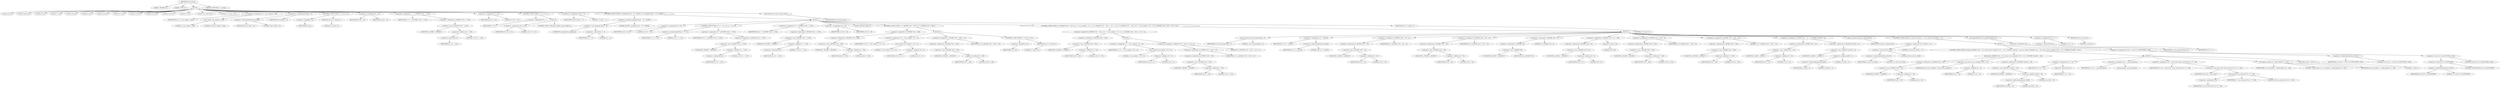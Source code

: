 digraph tftp_connect {  
"1000115" [label = "(METHOD,tftp_connect)" ]
"1000116" [label = "(PARAM,_DWORD *a1)" ]
"1000117" [label = "(PARAM,_BYTE *a2)" ]
"1000118" [label = "(BLOCK,,)" ]
"1000119" [label = "(LOCAL,v4: int)" ]
"1000120" [label = "(LOCAL,result: int)" ]
"1000121" [label = "(LOCAL,v6: int)" ]
"1000122" [label = "(LOCAL,v7: int)" ]
"1000123" [label = "(LOCAL,v8: int)" ]
"1000124" [label = "(LOCAL,v9: int)" ]
"1000125" [label = "(LOCAL,v10: int)" ]
"1000126" [label = "(LOCAL,v11: int)" ]
"1000127" [label = "(LOCAL,v12: int)" ]
"1000128" [label = "(LOCAL,v13: int)" ]
"1000129" [label = "(LOCAL,v14: int *)" ]
"1000130" [label = "(LOCAL,v15: int)" ]
"1000131" [label = "(LOCAL,v16: const char *)" ]
"1000132" [label = "(LOCAL,v17: char [ 128 ])" ]
"1000133" [label = "(<operator>.assignment,v4 = Curl_ccalloc(1, 336))" ]
"1000134" [label = "(IDENTIFIER,v4,v4 = Curl_ccalloc(1, 336))" ]
"1000135" [label = "(Curl_ccalloc,Curl_ccalloc(1, 336))" ]
"1000136" [label = "(LITERAL,1,Curl_ccalloc(1, 336))" ]
"1000137" [label = "(LITERAL,336,Curl_ccalloc(1, 336))" ]
"1000138" [label = "(<operator>.assignment,a1[188] = v4)" ]
"1000139" [label = "(<operator>.indirectIndexAccess,a1[188])" ]
"1000140" [label = "(IDENTIFIER,a1,a1[188] = v4)" ]
"1000141" [label = "(LITERAL,188,a1[188] = v4)" ]
"1000142" [label = "(IDENTIFIER,v4,a1[188] = v4)" ]
"1000143" [label = "(CONTROL_STRUCTURE,if ( !v4 ),if ( !v4 ))" ]
"1000144" [label = "(<operator>.logicalNot,!v4)" ]
"1000145" [label = "(IDENTIFIER,v4,!v4)" ]
"1000146" [label = "(RETURN,return 27;,return 27;)" ]
"1000147" [label = "(LITERAL,27,return 27;)" ]
"1000148" [label = "(<operator>.assignment,v6 = v4)" ]
"1000149" [label = "(IDENTIFIER,v6,v6 = v4)" ]
"1000150" [label = "(IDENTIFIER,v4,v6 = v4)" ]
"1000151" [label = "(<operator>.assignment,v7 = *(_DWORD *)(*a1 + 1576))" ]
"1000152" [label = "(IDENTIFIER,v7,v7 = *(_DWORD *)(*a1 + 1576))" ]
"1000153" [label = "(<operator>.indirection,*(_DWORD *)(*a1 + 1576))" ]
"1000154" [label = "(<operator>.cast,(_DWORD *)(*a1 + 1576))" ]
"1000155" [label = "(UNKNOWN,_DWORD *,_DWORD *)" ]
"1000156" [label = "(<operator>.addition,*a1 + 1576)" ]
"1000157" [label = "(<operator>.indirection,*a1)" ]
"1000158" [label = "(IDENTIFIER,a1,*a1 + 1576)" ]
"1000159" [label = "(LITERAL,1576,*a1 + 1576)" ]
"1000160" [label = "(<operator>.assignment,v8 = 512)" ]
"1000161" [label = "(IDENTIFIER,v8,v8 = 512)" ]
"1000162" [label = "(LITERAL,512,v8 = 512)" ]
"1000163" [label = "(CONTROL_STRUCTURE,if ( !v7 ),if ( !v7 ))" ]
"1000164" [label = "(<operator>.logicalNot,!v7)" ]
"1000165" [label = "(IDENTIFIER,v7,!v7)" ]
"1000166" [label = "(BLOCK,,)" ]
"1000167" [label = "(<operator>.assignment,v10 = 512)" ]
"1000168" [label = "(IDENTIFIER,v10,v10 = 512)" ]
"1000169" [label = "(LITERAL,512,v10 = 512)" ]
"1000170" [label = "(CONTROL_STRUCTURE,goto LABEL_9;,goto LABEL_9;)" ]
"1000171" [label = "(<operator>.assignment,result = 71)" ]
"1000172" [label = "(IDENTIFIER,result,result = 71)" ]
"1000173" [label = "(LITERAL,71,result = 71)" ]
"1000174" [label = "(CONTROL_STRUCTURE,if ( (unsigned int)(v7 - 8) < 0xFFB1 ),if ( (unsigned int)(v7 - 8) < 0xFFB1 ))" ]
"1000175" [label = "(<operator>.lessThan,(unsigned int)(v7 - 8) < 0xFFB1)" ]
"1000176" [label = "(<operator>.cast,(unsigned int)(v7 - 8))" ]
"1000177" [label = "(UNKNOWN,unsigned int,unsigned int)" ]
"1000178" [label = "(<operator>.subtraction,v7 - 8)" ]
"1000179" [label = "(IDENTIFIER,v7,v7 - 8)" ]
"1000180" [label = "(LITERAL,8,v7 - 8)" ]
"1000181" [label = "(LITERAL,0xFFB1,(unsigned int)(v7 - 8) < 0xFFB1)" ]
"1000182" [label = "(BLOCK,,)" ]
"1000183" [label = "(<operator>.assignment,v9 = 512)" ]
"1000184" [label = "(IDENTIFIER,v9,v9 = 512)" ]
"1000185" [label = "(LITERAL,512,v9 = 512)" ]
"1000186" [label = "(CONTROL_STRUCTURE,if ( v7 >= 512 ),if ( v7 >= 512 ))" ]
"1000187" [label = "(<operator>.greaterEqualsThan,v7 >= 512)" ]
"1000188" [label = "(IDENTIFIER,v7,v7 >= 512)" ]
"1000189" [label = "(LITERAL,512,v7 >= 512)" ]
"1000190" [label = "(<operator>.assignment,v9 = *(_DWORD *)(*a1 + 1576))" ]
"1000191" [label = "(IDENTIFIER,v9,v9 = *(_DWORD *)(*a1 + 1576))" ]
"1000192" [label = "(<operator>.indirection,*(_DWORD *)(*a1 + 1576))" ]
"1000193" [label = "(<operator>.cast,(_DWORD *)(*a1 + 1576))" ]
"1000194" [label = "(UNKNOWN,_DWORD *,_DWORD *)" ]
"1000195" [label = "(<operator>.addition,*a1 + 1576)" ]
"1000196" [label = "(<operator>.indirection,*a1)" ]
"1000197" [label = "(IDENTIFIER,a1,*a1 + 1576)" ]
"1000198" [label = "(LITERAL,1576,*a1 + 1576)" ]
"1000199" [label = "(<operator>.assignment,v8 = *(_DWORD *)(*a1 + 1576))" ]
"1000200" [label = "(IDENTIFIER,v8,v8 = *(_DWORD *)(*a1 + 1576))" ]
"1000201" [label = "(<operator>.indirection,*(_DWORD *)(*a1 + 1576))" ]
"1000202" [label = "(<operator>.cast,(_DWORD *)(*a1 + 1576))" ]
"1000203" [label = "(UNKNOWN,_DWORD *,_DWORD *)" ]
"1000204" [label = "(<operator>.addition,*a1 + 1576)" ]
"1000205" [label = "(<operator>.indirection,*a1)" ]
"1000206" [label = "(IDENTIFIER,a1,*a1 + 1576)" ]
"1000207" [label = "(LITERAL,1576,*a1 + 1576)" ]
"1000208" [label = "(<operator>.assignment,v10 = v9)" ]
"1000209" [label = "(IDENTIFIER,v10,v10 = v9)" ]
"1000210" [label = "(IDENTIFIER,v9,v10 = v9)" ]
"1000211" [label = "(JUMP_TARGET,LABEL_9)" ]
"1000212" [label = "(CONTROL_STRUCTURE,if ( !*(_DWORD *)(v6 + 328) ),if ( !*(_DWORD *)(v6 + 328) ))" ]
"1000213" [label = "(<operator>.logicalNot,!*(_DWORD *)(v6 + 328))" ]
"1000214" [label = "(<operator>.indirection,*(_DWORD *)(v6 + 328))" ]
"1000215" [label = "(<operator>.cast,(_DWORD *)(v6 + 328))" ]
"1000216" [label = "(UNKNOWN,_DWORD *,_DWORD *)" ]
"1000217" [label = "(<operator>.addition,v6 + 328)" ]
"1000218" [label = "(IDENTIFIER,v6,v6 + 328)" ]
"1000219" [label = "(LITERAL,328,v6 + 328)" ]
"1000220" [label = "(BLOCK,,)" ]
"1000221" [label = "(<operator>.assignment,v13 = Curl_ccalloc(1, v10 + 4))" ]
"1000222" [label = "(IDENTIFIER,v13,v13 = Curl_ccalloc(1, v10 + 4))" ]
"1000223" [label = "(Curl_ccalloc,Curl_ccalloc(1, v10 + 4))" ]
"1000224" [label = "(LITERAL,1,Curl_ccalloc(1, v10 + 4))" ]
"1000225" [label = "(<operator>.addition,v10 + 4)" ]
"1000226" [label = "(IDENTIFIER,v10,v10 + 4)" ]
"1000227" [label = "(LITERAL,4,v10 + 4)" ]
"1000228" [label = "(<operator>.assignment,*(_DWORD *)(v6 + 328) = v13)" ]
"1000229" [label = "(<operator>.indirection,*(_DWORD *)(v6 + 328))" ]
"1000230" [label = "(<operator>.cast,(_DWORD *)(v6 + 328))" ]
"1000231" [label = "(UNKNOWN,_DWORD *,_DWORD *)" ]
"1000232" [label = "(<operator>.addition,v6 + 328)" ]
"1000233" [label = "(IDENTIFIER,v6,v6 + 328)" ]
"1000234" [label = "(LITERAL,328,v6 + 328)" ]
"1000235" [label = "(IDENTIFIER,v13,*(_DWORD *)(v6 + 328) = v13)" ]
"1000236" [label = "(CONTROL_STRUCTURE,if ( !v13 ),if ( !v13 ))" ]
"1000237" [label = "(<operator>.logicalNot,!v13)" ]
"1000238" [label = "(IDENTIFIER,v13,!v13)" ]
"1000239" [label = "(RETURN,return 27;,return 27;)" ]
"1000240" [label = "(LITERAL,27,return 27;)" ]
"1000241" [label = "(CONTROL_STRUCTURE,if ( *(_DWORD *)(v6 + 332) || (v11 = Curl_ccalloc(1, v10 + 4), (*(_DWORD *)(v6 + 332) = v11) != 0) ),if ( *(_DWORD *)(v6 + 332) || (v11 = Curl_ccalloc(1, v10 + 4), (*(_DWORD *)(v6 + 332) = v11) != 0) ))" ]
"1000242" [label = "(<operator>.logicalOr,*(_DWORD *)(v6 + 332) || (v11 = Curl_ccalloc(1, v10 + 4), (*(_DWORD *)(v6 + 332) = v11) != 0))" ]
"1000243" [label = "(<operator>.indirection,*(_DWORD *)(v6 + 332))" ]
"1000244" [label = "(<operator>.cast,(_DWORD *)(v6 + 332))" ]
"1000245" [label = "(UNKNOWN,_DWORD *,_DWORD *)" ]
"1000246" [label = "(<operator>.addition,v6 + 332)" ]
"1000247" [label = "(IDENTIFIER,v6,v6 + 332)" ]
"1000248" [label = "(LITERAL,332,v6 + 332)" ]
"1000249" [label = "(BLOCK,,)" ]
"1000250" [label = "(<operator>.assignment,v11 = Curl_ccalloc(1, v10 + 4))" ]
"1000251" [label = "(IDENTIFIER,v11,v11 = Curl_ccalloc(1, v10 + 4))" ]
"1000252" [label = "(Curl_ccalloc,Curl_ccalloc(1, v10 + 4))" ]
"1000253" [label = "(LITERAL,1,Curl_ccalloc(1, v10 + 4))" ]
"1000254" [label = "(<operator>.addition,v10 + 4)" ]
"1000255" [label = "(IDENTIFIER,v10,v10 + 4)" ]
"1000256" [label = "(LITERAL,4,v10 + 4)" ]
"1000257" [label = "(<operator>.notEquals,(*(_DWORD *)(v6 + 332) = v11) != 0)" ]
"1000258" [label = "(<operator>.assignment,*(_DWORD *)(v6 + 332) = v11)" ]
"1000259" [label = "(<operator>.indirection,*(_DWORD *)(v6 + 332))" ]
"1000260" [label = "(<operator>.cast,(_DWORD *)(v6 + 332))" ]
"1000261" [label = "(UNKNOWN,_DWORD *,_DWORD *)" ]
"1000262" [label = "(<operator>.addition,v6 + 332)" ]
"1000263" [label = "(IDENTIFIER,v6,v6 + 332)" ]
"1000264" [label = "(LITERAL,332,v6 + 332)" ]
"1000265" [label = "(IDENTIFIER,v11,*(_DWORD *)(v6 + 332) = v11)" ]
"1000266" [label = "(LITERAL,0,(*(_DWORD *)(v6 + 332) = v11) != 0)" ]
"1000267" [label = "(BLOCK,,)" ]
"1000268" [label = "(Curl_conncontrol,Curl_conncontrol(a1, 1))" ]
"1000269" [label = "(IDENTIFIER,a1,Curl_conncontrol(a1, 1))" ]
"1000270" [label = "(LITERAL,1,Curl_conncontrol(a1, 1))" ]
"1000271" [label = "(<operator>.assignment,v12 = a1[105])" ]
"1000272" [label = "(IDENTIFIER,v12,v12 = a1[105])" ]
"1000273" [label = "(<operator>.indirectIndexAccess,a1[105])" ]
"1000274" [label = "(IDENTIFIER,a1,v12 = a1[105])" ]
"1000275" [label = "(LITERAL,105,v12 = a1[105])" ]
"1000276" [label = "(<operator>.assignment,*(_DWORD *)(v6 + 16) = a1)" ]
"1000277" [label = "(<operator>.indirection,*(_DWORD *)(v6 + 16))" ]
"1000278" [label = "(<operator>.cast,(_DWORD *)(v6 + 16))" ]
"1000279" [label = "(UNKNOWN,_DWORD *,_DWORD *)" ]
"1000280" [label = "(<operator>.addition,v6 + 16)" ]
"1000281" [label = "(IDENTIFIER,v6,v6 + 16)" ]
"1000282" [label = "(LITERAL,16,v6 + 16)" ]
"1000283" [label = "(IDENTIFIER,a1,*(_DWORD *)(v6 + 16) = a1)" ]
"1000284" [label = "(<operator>.assignment,*(_DWORD *)(v6 + 20) = v12)" ]
"1000285" [label = "(<operator>.indirection,*(_DWORD *)(v6 + 20))" ]
"1000286" [label = "(<operator>.cast,(_DWORD *)(v6 + 20))" ]
"1000287" [label = "(UNKNOWN,_DWORD *,_DWORD *)" ]
"1000288" [label = "(<operator>.addition,v6 + 20)" ]
"1000289" [label = "(IDENTIFIER,v6,v6 + 20)" ]
"1000290" [label = "(LITERAL,20,v6 + 20)" ]
"1000291" [label = "(IDENTIFIER,v12,*(_DWORD *)(v6 + 20) = v12)" ]
"1000292" [label = "(<operator>.assignment,*(_DWORD *)v6 = 0)" ]
"1000293" [label = "(<operator>.indirection,*(_DWORD *)v6)" ]
"1000294" [label = "(<operator>.cast,(_DWORD *)v6)" ]
"1000295" [label = "(UNKNOWN,_DWORD *,_DWORD *)" ]
"1000296" [label = "(IDENTIFIER,v6,(_DWORD *)v6)" ]
"1000297" [label = "(LITERAL,0,*(_DWORD *)v6 = 0)" ]
"1000298" [label = "(<operator>.assignment,*(_DWORD *)(v6 + 8) = -100)" ]
"1000299" [label = "(<operator>.indirection,*(_DWORD *)(v6 + 8))" ]
"1000300" [label = "(<operator>.cast,(_DWORD *)(v6 + 8))" ]
"1000301" [label = "(UNKNOWN,_DWORD *,_DWORD *)" ]
"1000302" [label = "(<operator>.addition,v6 + 8)" ]
"1000303" [label = "(IDENTIFIER,v6,v6 + 8)" ]
"1000304" [label = "(LITERAL,8,v6 + 8)" ]
"1000305" [label = "(<operator>.minus,-100)" ]
"1000306" [label = "(LITERAL,100,-100)" ]
"1000307" [label = "(<operator>.assignment,*(_DWORD *)(v6 + 324) = v8)" ]
"1000308" [label = "(<operator>.indirection,*(_DWORD *)(v6 + 324))" ]
"1000309" [label = "(<operator>.cast,(_DWORD *)(v6 + 324))" ]
"1000310" [label = "(UNKNOWN,_DWORD *,_DWORD *)" ]
"1000311" [label = "(<operator>.addition,v6 + 324)" ]
"1000312" [label = "(IDENTIFIER,v6,v6 + 324)" ]
"1000313" [label = "(LITERAL,324,v6 + 324)" ]
"1000314" [label = "(IDENTIFIER,v8,*(_DWORD *)(v6 + 324) = v8)" ]
"1000315" [label = "(<operator>.assignment,*(_DWORD *)(v6 + 320) = 512)" ]
"1000316" [label = "(<operator>.indirection,*(_DWORD *)(v6 + 320))" ]
"1000317" [label = "(<operator>.cast,(_DWORD *)(v6 + 320))" ]
"1000318" [label = "(UNKNOWN,_DWORD *,_DWORD *)" ]
"1000319" [label = "(<operator>.addition,v6 + 320)" ]
"1000320" [label = "(IDENTIFIER,v6,v6 + 320)" ]
"1000321" [label = "(LITERAL,320,v6 + 320)" ]
"1000322" [label = "(LITERAL,512,*(_DWORD *)(v6 + 320) = 512)" ]
"1000323" [label = "(<operator>.assignment,*(_WORD *)(v6 + 52) = *(_DWORD *)(a1[20] + 4))" ]
"1000324" [label = "(<operator>.indirection,*(_WORD *)(v6 + 52))" ]
"1000325" [label = "(<operator>.cast,(_WORD *)(v6 + 52))" ]
"1000326" [label = "(UNKNOWN,_WORD *,_WORD *)" ]
"1000327" [label = "(<operator>.addition,v6 + 52)" ]
"1000328" [label = "(IDENTIFIER,v6,v6 + 52)" ]
"1000329" [label = "(LITERAL,52,v6 + 52)" ]
"1000330" [label = "(<operator>.indirection,*(_DWORD *)(a1[20] + 4))" ]
"1000331" [label = "(<operator>.cast,(_DWORD *)(a1[20] + 4))" ]
"1000332" [label = "(UNKNOWN,_DWORD *,_DWORD *)" ]
"1000333" [label = "(<operator>.addition,a1[20] + 4)" ]
"1000334" [label = "(<operator>.indirectIndexAccess,a1[20])" ]
"1000335" [label = "(IDENTIFIER,a1,a1[20] + 4)" ]
"1000336" [label = "(LITERAL,20,a1[20] + 4)" ]
"1000337" [label = "(LITERAL,4,a1[20] + 4)" ]
"1000338" [label = "(tftp_set_timeouts,tftp_set_timeouts(v6))" ]
"1000339" [label = "(IDENTIFIER,v6,tftp_set_timeouts(v6))" ]
"1000340" [label = "(CONTROL_STRUCTURE,if ( (a1[147] & 0x40) == 0 ),if ( (a1[147] & 0x40) == 0 ))" ]
"1000341" [label = "(<operator>.equals,(a1[147] & 0x40) == 0)" ]
"1000342" [label = "(<operator>.and,a1[147] & 0x40)" ]
"1000343" [label = "(<operator>.indirectIndexAccess,a1[147])" ]
"1000344" [label = "(IDENTIFIER,a1,a1[147] & 0x40)" ]
"1000345" [label = "(LITERAL,147,a1[147] & 0x40)" ]
"1000346" [label = "(LITERAL,0x40,a1[147] & 0x40)" ]
"1000347" [label = "(LITERAL,0,(a1[147] & 0x40) == 0)" ]
"1000348" [label = "(BLOCK,,)" ]
"1000349" [label = "(CONTROL_STRUCTURE,if ( bind(*(_DWORD *)(v6 + 20), (const struct sockaddr *)(v6 + 52), *(_DWORD *)(a1[20] + 16)) ),if ( bind(*(_DWORD *)(v6 + 20), (const struct sockaddr *)(v6 + 52), *(_DWORD *)(a1[20] + 16)) ))" ]
"1000350" [label = "(bind,bind(*(_DWORD *)(v6 + 20), (const struct sockaddr *)(v6 + 52), *(_DWORD *)(a1[20] + 16)))" ]
"1000351" [label = "(<operator>.indirection,*(_DWORD *)(v6 + 20))" ]
"1000352" [label = "(<operator>.cast,(_DWORD *)(v6 + 20))" ]
"1000353" [label = "(UNKNOWN,_DWORD *,_DWORD *)" ]
"1000354" [label = "(<operator>.addition,v6 + 20)" ]
"1000355" [label = "(IDENTIFIER,v6,v6 + 20)" ]
"1000356" [label = "(LITERAL,20,v6 + 20)" ]
"1000357" [label = "(<operator>.cast,(const struct sockaddr *)(v6 + 52))" ]
"1000358" [label = "(UNKNOWN,const struct sockaddr *,const struct sockaddr *)" ]
"1000359" [label = "(<operator>.addition,v6 + 52)" ]
"1000360" [label = "(IDENTIFIER,v6,v6 + 52)" ]
"1000361" [label = "(LITERAL,52,v6 + 52)" ]
"1000362" [label = "(<operator>.indirection,*(_DWORD *)(a1[20] + 16))" ]
"1000363" [label = "(<operator>.cast,(_DWORD *)(a1[20] + 16))" ]
"1000364" [label = "(UNKNOWN,_DWORD *,_DWORD *)" ]
"1000365" [label = "(<operator>.addition,a1[20] + 16)" ]
"1000366" [label = "(<operator>.indirectIndexAccess,a1[20])" ]
"1000367" [label = "(IDENTIFIER,a1,a1[20] + 16)" ]
"1000368" [label = "(LITERAL,20,a1[20] + 16)" ]
"1000369" [label = "(LITERAL,16,a1[20] + 16)" ]
"1000370" [label = "(BLOCK,,)" ]
"1000371" [label = "(<operator>.assignment,v15 = *a1)" ]
"1000372" [label = "(IDENTIFIER,v15,v15 = *a1)" ]
"1000373" [label = "(<operator>.indirection,*a1)" ]
"1000374" [label = "(IDENTIFIER,a1,v15 = *a1)" ]
"1000375" [label = "(<operator>.assignment,v14 = _errno_location())" ]
"1000376" [label = "(IDENTIFIER,v14,v14 = _errno_location())" ]
"1000377" [label = "(_errno_location,_errno_location())" ]
"1000378" [label = "(<operator>.assignment,v16 = (const char *)Curl_strerror(*v14, v17, 128))" ]
"1000379" [label = "(IDENTIFIER,v16,v16 = (const char *)Curl_strerror(*v14, v17, 128))" ]
"1000380" [label = "(<operator>.cast,(const char *)Curl_strerror(*v14, v17, 128))" ]
"1000381" [label = "(UNKNOWN,const char *,const char *)" ]
"1000382" [label = "(Curl_strerror,Curl_strerror(*v14, v17, 128))" ]
"1000383" [label = "(<operator>.indirection,*v14)" ]
"1000384" [label = "(IDENTIFIER,v14,Curl_strerror(*v14, v17, 128))" ]
"1000385" [label = "(IDENTIFIER,v17,Curl_strerror(*v14, v17, 128))" ]
"1000386" [label = "(LITERAL,128,Curl_strerror(*v14, v17, 128))" ]
"1000387" [label = "(Curl_failf,Curl_failf(v15, \"bind() failed; %s\", v16))" ]
"1000388" [label = "(IDENTIFIER,v15,Curl_failf(v15, \"bind() failed; %s\", v16))" ]
"1000389" [label = "(LITERAL,\"bind() failed; %s\",Curl_failf(v15, \"bind() failed; %s\", v16))" ]
"1000390" [label = "(IDENTIFIER,v16,Curl_failf(v15, \"bind() failed; %s\", v16))" ]
"1000391" [label = "(RETURN,return 7;,return 7;)" ]
"1000392" [label = "(LITERAL,7,return 7;)" ]
"1000393" [label = "(<operator>.assignment,a1[147] = a1[147] & 0xFFFFFFBF | 0x40)" ]
"1000394" [label = "(<operator>.indirectIndexAccess,a1[147])" ]
"1000395" [label = "(IDENTIFIER,a1,a1[147] = a1[147] & 0xFFFFFFBF | 0x40)" ]
"1000396" [label = "(LITERAL,147,a1[147] = a1[147] & 0xFFFFFFBF | 0x40)" ]
"1000397" [label = "(<operator>.or,a1[147] & 0xFFFFFFBF | 0x40)" ]
"1000398" [label = "(<operator>.and,a1[147] & 0xFFFFFFBF)" ]
"1000399" [label = "(<operator>.indirectIndexAccess,a1[147])" ]
"1000400" [label = "(IDENTIFIER,a1,a1[147] & 0xFFFFFFBF)" ]
"1000401" [label = "(LITERAL,147,a1[147] & 0xFFFFFFBF)" ]
"1000402" [label = "(LITERAL,0xFFFFFFBF,a1[147] & 0xFFFFFFBF)" ]
"1000403" [label = "(LITERAL,0x40,a1[147] & 0xFFFFFFBF | 0x40)" ]
"1000404" [label = "(Curl_pgrsStartNow,Curl_pgrsStartNow(*a1))" ]
"1000405" [label = "(<operator>.indirection,*a1)" ]
"1000406" [label = "(IDENTIFIER,a1,Curl_pgrsStartNow(*a1))" ]
"1000407" [label = "(<operator>.assignment,*a2 = 1)" ]
"1000408" [label = "(<operator>.indirection,*a2)" ]
"1000409" [label = "(IDENTIFIER,a2,*a2 = 1)" ]
"1000410" [label = "(LITERAL,1,*a2 = 1)" ]
"1000411" [label = "(RETURN,return 0;,return 0;)" ]
"1000412" [label = "(LITERAL,0,return 0;)" ]
"1000413" [label = "(RETURN,return 27;,return 27;)" ]
"1000414" [label = "(LITERAL,27,return 27;)" ]
"1000415" [label = "(RETURN,return result;,return result;)" ]
"1000416" [label = "(IDENTIFIER,result,return result;)" ]
"1000417" [label = "(METHOD_RETURN,int __fastcall)" ]
  "1000115" -> "1000116" 
  "1000115" -> "1000117" 
  "1000115" -> "1000118" 
  "1000115" -> "1000417" 
  "1000118" -> "1000119" 
  "1000118" -> "1000120" 
  "1000118" -> "1000121" 
  "1000118" -> "1000122" 
  "1000118" -> "1000123" 
  "1000118" -> "1000124" 
  "1000118" -> "1000125" 
  "1000118" -> "1000126" 
  "1000118" -> "1000127" 
  "1000118" -> "1000128" 
  "1000118" -> "1000129" 
  "1000118" -> "1000130" 
  "1000118" -> "1000131" 
  "1000118" -> "1000132" 
  "1000118" -> "1000133" 
  "1000118" -> "1000138" 
  "1000118" -> "1000143" 
  "1000118" -> "1000148" 
  "1000118" -> "1000151" 
  "1000118" -> "1000160" 
  "1000118" -> "1000163" 
  "1000118" -> "1000171" 
  "1000118" -> "1000174" 
  "1000118" -> "1000415" 
  "1000133" -> "1000134" 
  "1000133" -> "1000135" 
  "1000135" -> "1000136" 
  "1000135" -> "1000137" 
  "1000138" -> "1000139" 
  "1000138" -> "1000142" 
  "1000139" -> "1000140" 
  "1000139" -> "1000141" 
  "1000143" -> "1000144" 
  "1000143" -> "1000146" 
  "1000144" -> "1000145" 
  "1000146" -> "1000147" 
  "1000148" -> "1000149" 
  "1000148" -> "1000150" 
  "1000151" -> "1000152" 
  "1000151" -> "1000153" 
  "1000153" -> "1000154" 
  "1000154" -> "1000155" 
  "1000154" -> "1000156" 
  "1000156" -> "1000157" 
  "1000156" -> "1000159" 
  "1000157" -> "1000158" 
  "1000160" -> "1000161" 
  "1000160" -> "1000162" 
  "1000163" -> "1000164" 
  "1000163" -> "1000166" 
  "1000164" -> "1000165" 
  "1000166" -> "1000167" 
  "1000166" -> "1000170" 
  "1000167" -> "1000168" 
  "1000167" -> "1000169" 
  "1000171" -> "1000172" 
  "1000171" -> "1000173" 
  "1000174" -> "1000175" 
  "1000174" -> "1000182" 
  "1000175" -> "1000176" 
  "1000175" -> "1000181" 
  "1000176" -> "1000177" 
  "1000176" -> "1000178" 
  "1000178" -> "1000179" 
  "1000178" -> "1000180" 
  "1000182" -> "1000183" 
  "1000182" -> "1000186" 
  "1000182" -> "1000199" 
  "1000182" -> "1000208" 
  "1000182" -> "1000211" 
  "1000182" -> "1000212" 
  "1000182" -> "1000241" 
  "1000182" -> "1000413" 
  "1000183" -> "1000184" 
  "1000183" -> "1000185" 
  "1000186" -> "1000187" 
  "1000186" -> "1000190" 
  "1000187" -> "1000188" 
  "1000187" -> "1000189" 
  "1000190" -> "1000191" 
  "1000190" -> "1000192" 
  "1000192" -> "1000193" 
  "1000193" -> "1000194" 
  "1000193" -> "1000195" 
  "1000195" -> "1000196" 
  "1000195" -> "1000198" 
  "1000196" -> "1000197" 
  "1000199" -> "1000200" 
  "1000199" -> "1000201" 
  "1000201" -> "1000202" 
  "1000202" -> "1000203" 
  "1000202" -> "1000204" 
  "1000204" -> "1000205" 
  "1000204" -> "1000207" 
  "1000205" -> "1000206" 
  "1000208" -> "1000209" 
  "1000208" -> "1000210" 
  "1000212" -> "1000213" 
  "1000212" -> "1000220" 
  "1000213" -> "1000214" 
  "1000214" -> "1000215" 
  "1000215" -> "1000216" 
  "1000215" -> "1000217" 
  "1000217" -> "1000218" 
  "1000217" -> "1000219" 
  "1000220" -> "1000221" 
  "1000220" -> "1000228" 
  "1000220" -> "1000236" 
  "1000221" -> "1000222" 
  "1000221" -> "1000223" 
  "1000223" -> "1000224" 
  "1000223" -> "1000225" 
  "1000225" -> "1000226" 
  "1000225" -> "1000227" 
  "1000228" -> "1000229" 
  "1000228" -> "1000235" 
  "1000229" -> "1000230" 
  "1000230" -> "1000231" 
  "1000230" -> "1000232" 
  "1000232" -> "1000233" 
  "1000232" -> "1000234" 
  "1000236" -> "1000237" 
  "1000236" -> "1000239" 
  "1000237" -> "1000238" 
  "1000239" -> "1000240" 
  "1000241" -> "1000242" 
  "1000241" -> "1000267" 
  "1000242" -> "1000243" 
  "1000242" -> "1000249" 
  "1000243" -> "1000244" 
  "1000244" -> "1000245" 
  "1000244" -> "1000246" 
  "1000246" -> "1000247" 
  "1000246" -> "1000248" 
  "1000249" -> "1000250" 
  "1000249" -> "1000257" 
  "1000250" -> "1000251" 
  "1000250" -> "1000252" 
  "1000252" -> "1000253" 
  "1000252" -> "1000254" 
  "1000254" -> "1000255" 
  "1000254" -> "1000256" 
  "1000257" -> "1000258" 
  "1000257" -> "1000266" 
  "1000258" -> "1000259" 
  "1000258" -> "1000265" 
  "1000259" -> "1000260" 
  "1000260" -> "1000261" 
  "1000260" -> "1000262" 
  "1000262" -> "1000263" 
  "1000262" -> "1000264" 
  "1000267" -> "1000268" 
  "1000267" -> "1000271" 
  "1000267" -> "1000276" 
  "1000267" -> "1000284" 
  "1000267" -> "1000292" 
  "1000267" -> "1000298" 
  "1000267" -> "1000307" 
  "1000267" -> "1000315" 
  "1000267" -> "1000323" 
  "1000267" -> "1000338" 
  "1000267" -> "1000340" 
  "1000267" -> "1000404" 
  "1000267" -> "1000407" 
  "1000267" -> "1000411" 
  "1000268" -> "1000269" 
  "1000268" -> "1000270" 
  "1000271" -> "1000272" 
  "1000271" -> "1000273" 
  "1000273" -> "1000274" 
  "1000273" -> "1000275" 
  "1000276" -> "1000277" 
  "1000276" -> "1000283" 
  "1000277" -> "1000278" 
  "1000278" -> "1000279" 
  "1000278" -> "1000280" 
  "1000280" -> "1000281" 
  "1000280" -> "1000282" 
  "1000284" -> "1000285" 
  "1000284" -> "1000291" 
  "1000285" -> "1000286" 
  "1000286" -> "1000287" 
  "1000286" -> "1000288" 
  "1000288" -> "1000289" 
  "1000288" -> "1000290" 
  "1000292" -> "1000293" 
  "1000292" -> "1000297" 
  "1000293" -> "1000294" 
  "1000294" -> "1000295" 
  "1000294" -> "1000296" 
  "1000298" -> "1000299" 
  "1000298" -> "1000305" 
  "1000299" -> "1000300" 
  "1000300" -> "1000301" 
  "1000300" -> "1000302" 
  "1000302" -> "1000303" 
  "1000302" -> "1000304" 
  "1000305" -> "1000306" 
  "1000307" -> "1000308" 
  "1000307" -> "1000314" 
  "1000308" -> "1000309" 
  "1000309" -> "1000310" 
  "1000309" -> "1000311" 
  "1000311" -> "1000312" 
  "1000311" -> "1000313" 
  "1000315" -> "1000316" 
  "1000315" -> "1000322" 
  "1000316" -> "1000317" 
  "1000317" -> "1000318" 
  "1000317" -> "1000319" 
  "1000319" -> "1000320" 
  "1000319" -> "1000321" 
  "1000323" -> "1000324" 
  "1000323" -> "1000330" 
  "1000324" -> "1000325" 
  "1000325" -> "1000326" 
  "1000325" -> "1000327" 
  "1000327" -> "1000328" 
  "1000327" -> "1000329" 
  "1000330" -> "1000331" 
  "1000331" -> "1000332" 
  "1000331" -> "1000333" 
  "1000333" -> "1000334" 
  "1000333" -> "1000337" 
  "1000334" -> "1000335" 
  "1000334" -> "1000336" 
  "1000338" -> "1000339" 
  "1000340" -> "1000341" 
  "1000340" -> "1000348" 
  "1000341" -> "1000342" 
  "1000341" -> "1000347" 
  "1000342" -> "1000343" 
  "1000342" -> "1000346" 
  "1000343" -> "1000344" 
  "1000343" -> "1000345" 
  "1000348" -> "1000349" 
  "1000348" -> "1000393" 
  "1000349" -> "1000350" 
  "1000349" -> "1000370" 
  "1000350" -> "1000351" 
  "1000350" -> "1000357" 
  "1000350" -> "1000362" 
  "1000351" -> "1000352" 
  "1000352" -> "1000353" 
  "1000352" -> "1000354" 
  "1000354" -> "1000355" 
  "1000354" -> "1000356" 
  "1000357" -> "1000358" 
  "1000357" -> "1000359" 
  "1000359" -> "1000360" 
  "1000359" -> "1000361" 
  "1000362" -> "1000363" 
  "1000363" -> "1000364" 
  "1000363" -> "1000365" 
  "1000365" -> "1000366" 
  "1000365" -> "1000369" 
  "1000366" -> "1000367" 
  "1000366" -> "1000368" 
  "1000370" -> "1000371" 
  "1000370" -> "1000375" 
  "1000370" -> "1000378" 
  "1000370" -> "1000387" 
  "1000370" -> "1000391" 
  "1000371" -> "1000372" 
  "1000371" -> "1000373" 
  "1000373" -> "1000374" 
  "1000375" -> "1000376" 
  "1000375" -> "1000377" 
  "1000378" -> "1000379" 
  "1000378" -> "1000380" 
  "1000380" -> "1000381" 
  "1000380" -> "1000382" 
  "1000382" -> "1000383" 
  "1000382" -> "1000385" 
  "1000382" -> "1000386" 
  "1000383" -> "1000384" 
  "1000387" -> "1000388" 
  "1000387" -> "1000389" 
  "1000387" -> "1000390" 
  "1000391" -> "1000392" 
  "1000393" -> "1000394" 
  "1000393" -> "1000397" 
  "1000394" -> "1000395" 
  "1000394" -> "1000396" 
  "1000397" -> "1000398" 
  "1000397" -> "1000403" 
  "1000398" -> "1000399" 
  "1000398" -> "1000402" 
  "1000399" -> "1000400" 
  "1000399" -> "1000401" 
  "1000404" -> "1000405" 
  "1000405" -> "1000406" 
  "1000407" -> "1000408" 
  "1000407" -> "1000410" 
  "1000408" -> "1000409" 
  "1000411" -> "1000412" 
  "1000413" -> "1000414" 
  "1000415" -> "1000416" 
}
